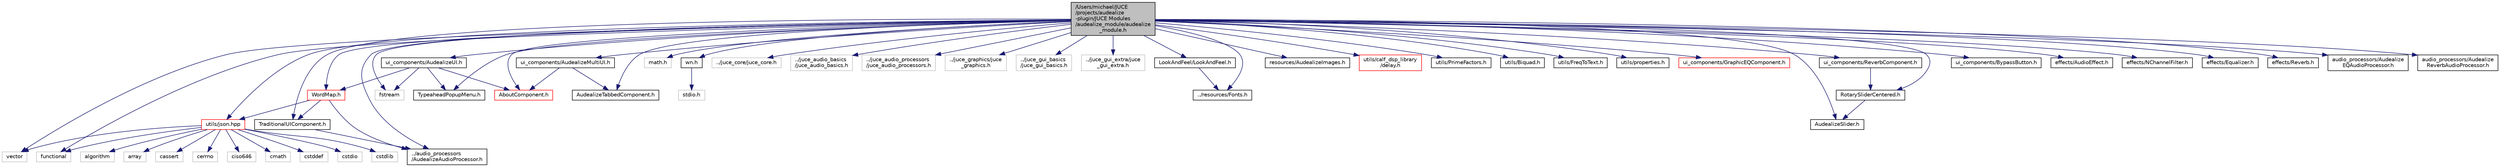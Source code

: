 digraph "/Users/michael/JUCE/projects/audealize-plugin/JUCE Modules/audealize_module/audealize_module.h"
{
  edge [fontname="Helvetica",fontsize="10",labelfontname="Helvetica",labelfontsize="10"];
  node [fontname="Helvetica",fontsize="10",shape=record];
  Node1 [label="/Users/michael/JUCE\l/projects/audealize\l-plugin/JUCE Modules\l/audealize_module/audealize\l_module.h",height=0.2,width=0.4,color="black", fillcolor="grey75", style="filled", fontcolor="black"];
  Node1 -> Node2 [color="midnightblue",fontsize="10",style="solid",fontname="Helvetica"];
  Node2 [label="vector",height=0.2,width=0.4,color="grey75", fillcolor="white", style="filled"];
  Node1 -> Node3 [color="midnightblue",fontsize="10",style="solid",fontname="Helvetica"];
  Node3 [label="math.h",height=0.2,width=0.4,color="grey75", fillcolor="white", style="filled"];
  Node1 -> Node4 [color="midnightblue",fontsize="10",style="solid",fontname="Helvetica"];
  Node4 [label="fstream",height=0.2,width=0.4,color="grey75", fillcolor="white", style="filled"];
  Node1 -> Node5 [color="midnightblue",fontsize="10",style="solid",fontname="Helvetica"];
  Node5 [label="functional",height=0.2,width=0.4,color="grey75", fillcolor="white", style="filled"];
  Node1 -> Node6 [color="midnightblue",fontsize="10",style="solid",fontname="Helvetica"];
  Node6 [label="wn.h",height=0.2,width=0.4,color="black", fillcolor="white", style="filled",URL="$wn_8h.html"];
  Node6 -> Node7 [color="midnightblue",fontsize="10",style="solid",fontname="Helvetica"];
  Node7 [label="stdio.h",height=0.2,width=0.4,color="grey75", fillcolor="white", style="filled"];
  Node1 -> Node8 [color="midnightblue",fontsize="10",style="solid",fontname="Helvetica"];
  Node8 [label="../juce_core/juce_core.h",height=0.2,width=0.4,color="grey75", fillcolor="white", style="filled"];
  Node1 -> Node9 [color="midnightblue",fontsize="10",style="solid",fontname="Helvetica"];
  Node9 [label="../juce_audio_basics\l/juce_audio_basics.h",height=0.2,width=0.4,color="grey75", fillcolor="white", style="filled"];
  Node1 -> Node10 [color="midnightblue",fontsize="10",style="solid",fontname="Helvetica"];
  Node10 [label="../juce_audio_processors\l/juce_audio_processors.h",height=0.2,width=0.4,color="grey75", fillcolor="white", style="filled"];
  Node1 -> Node11 [color="midnightblue",fontsize="10",style="solid",fontname="Helvetica"];
  Node11 [label="../juce_graphics/juce\l_graphics.h",height=0.2,width=0.4,color="grey75", fillcolor="white", style="filled"];
  Node1 -> Node12 [color="midnightblue",fontsize="10",style="solid",fontname="Helvetica"];
  Node12 [label="../juce_gui_basics\l/juce_gui_basics.h",height=0.2,width=0.4,color="grey75", fillcolor="white", style="filled"];
  Node1 -> Node13 [color="midnightblue",fontsize="10",style="solid",fontname="Helvetica"];
  Node13 [label="../juce_gui_extra/juce\l_gui_extra.h",height=0.2,width=0.4,color="grey75", fillcolor="white", style="filled"];
  Node1 -> Node14 [color="midnightblue",fontsize="10",style="solid",fontname="Helvetica"];
  Node14 [label="LookAndFeel/LookAndFeel.h",height=0.2,width=0.4,color="black", fillcolor="white", style="filled",URL="$_look_and_feel_8h.html"];
  Node14 -> Node15 [color="midnightblue",fontsize="10",style="solid",fontname="Helvetica"];
  Node15 [label="../resources/Fonts.h",height=0.2,width=0.4,color="black", fillcolor="white", style="filled",URL="$_fonts_8h.html"];
  Node1 -> Node16 [color="midnightblue",fontsize="10",style="solid",fontname="Helvetica"];
  Node16 [label="resources/AudealizeImages.h",height=0.2,width=0.4,color="black", fillcolor="white", style="filled",URL="$_audealize_images_8h.html"];
  Node1 -> Node15 [color="midnightblue",fontsize="10",style="solid",fontname="Helvetica"];
  Node1 -> Node17 [color="midnightblue",fontsize="10",style="solid",fontname="Helvetica"];
  Node17 [label="utils/json.hpp",height=0.2,width=0.4,color="red", fillcolor="white", style="filled",URL="$json_8hpp.html"];
  Node17 -> Node18 [color="midnightblue",fontsize="10",style="solid",fontname="Helvetica"];
  Node18 [label="algorithm",height=0.2,width=0.4,color="grey75", fillcolor="white", style="filled"];
  Node17 -> Node19 [color="midnightblue",fontsize="10",style="solid",fontname="Helvetica"];
  Node19 [label="array",height=0.2,width=0.4,color="grey75", fillcolor="white", style="filled"];
  Node17 -> Node20 [color="midnightblue",fontsize="10",style="solid",fontname="Helvetica"];
  Node20 [label="cassert",height=0.2,width=0.4,color="grey75", fillcolor="white", style="filled"];
  Node17 -> Node21 [color="midnightblue",fontsize="10",style="solid",fontname="Helvetica"];
  Node21 [label="cerrno",height=0.2,width=0.4,color="grey75", fillcolor="white", style="filled"];
  Node17 -> Node22 [color="midnightblue",fontsize="10",style="solid",fontname="Helvetica"];
  Node22 [label="ciso646",height=0.2,width=0.4,color="grey75", fillcolor="white", style="filled"];
  Node17 -> Node23 [color="midnightblue",fontsize="10",style="solid",fontname="Helvetica"];
  Node23 [label="cmath",height=0.2,width=0.4,color="grey75", fillcolor="white", style="filled"];
  Node17 -> Node24 [color="midnightblue",fontsize="10",style="solid",fontname="Helvetica"];
  Node24 [label="cstddef",height=0.2,width=0.4,color="grey75", fillcolor="white", style="filled"];
  Node17 -> Node25 [color="midnightblue",fontsize="10",style="solid",fontname="Helvetica"];
  Node25 [label="cstdio",height=0.2,width=0.4,color="grey75", fillcolor="white", style="filled"];
  Node17 -> Node26 [color="midnightblue",fontsize="10",style="solid",fontname="Helvetica"];
  Node26 [label="cstdlib",height=0.2,width=0.4,color="grey75", fillcolor="white", style="filled"];
  Node17 -> Node5 [color="midnightblue",fontsize="10",style="solid",fontname="Helvetica"];
  Node17 -> Node2 [color="midnightblue",fontsize="10",style="solid",fontname="Helvetica"];
  Node1 -> Node27 [color="midnightblue",fontsize="10",style="solid",fontname="Helvetica"];
  Node27 [label="utils/calf_dsp_library\l/delay.h",height=0.2,width=0.4,color="red", fillcolor="white", style="filled",URL="$delay_8h.html"];
  Node1 -> Node28 [color="midnightblue",fontsize="10",style="solid",fontname="Helvetica"];
  Node28 [label="utils/PrimeFactors.h",height=0.2,width=0.4,color="black", fillcolor="white", style="filled",URL="$_prime_factors_8h.html"];
  Node1 -> Node29 [color="midnightblue",fontsize="10",style="solid",fontname="Helvetica"];
  Node29 [label="utils/Biquad.h",height=0.2,width=0.4,color="black", fillcolor="white", style="filled",URL="$_biquad_8h.html"];
  Node1 -> Node30 [color="midnightblue",fontsize="10",style="solid",fontname="Helvetica"];
  Node30 [label="utils/FreqToText.h",height=0.2,width=0.4,color="black", fillcolor="white", style="filled",URL="$_freq_to_text_8h.html"];
  Node1 -> Node31 [color="midnightblue",fontsize="10",style="solid",fontname="Helvetica"];
  Node31 [label="utils/properties.h",height=0.2,width=0.4,color="black", fillcolor="white", style="filled",URL="$properties_8h.html"];
  Node1 -> Node32 [color="midnightblue",fontsize="10",style="solid",fontname="Helvetica"];
  Node32 [label="ui_components/AudealizeUI.h",height=0.2,width=0.4,color="black", fillcolor="white", style="filled",URL="$_audealize_u_i_8h.html"];
  Node32 -> Node4 [color="midnightblue",fontsize="10",style="solid",fontname="Helvetica"];
  Node32 -> Node33 [color="midnightblue",fontsize="10",style="solid",fontname="Helvetica"];
  Node33 [label="AboutComponent.h",height=0.2,width=0.4,color="red", fillcolor="white", style="filled",URL="$_about_component_8h.html"];
  Node32 -> Node34 [color="midnightblue",fontsize="10",style="solid",fontname="Helvetica"];
  Node34 [label="TypeaheadPopupMenu.h",height=0.2,width=0.4,color="black", fillcolor="white", style="filled",URL="$_typeahead_popup_menu_8h.html"];
  Node32 -> Node35 [color="midnightblue",fontsize="10",style="solid",fontname="Helvetica"];
  Node35 [label="WordMap.h",height=0.2,width=0.4,color="red", fillcolor="white", style="filled",URL="$_word_map_8h.html"];
  Node35 -> Node36 [color="midnightblue",fontsize="10",style="solid",fontname="Helvetica"];
  Node36 [label="../audio_processors\l/AudealizeAudioProcessor.h",height=0.2,width=0.4,color="black", fillcolor="white", style="filled",URL="$_audealize_audio_processor_8h.html"];
  Node35 -> Node17 [color="midnightblue",fontsize="10",style="solid",fontname="Helvetica"];
  Node35 -> Node37 [color="midnightblue",fontsize="10",style="solid",fontname="Helvetica"];
  Node37 [label="TraditionalUIComponent.h",height=0.2,width=0.4,color="black", fillcolor="white", style="filled",URL="$_traditional_u_i_component_8h.html"];
  Node37 -> Node36 [color="midnightblue",fontsize="10",style="solid",fontname="Helvetica"];
  Node1 -> Node35 [color="midnightblue",fontsize="10",style="solid",fontname="Helvetica"];
  Node1 -> Node38 [color="midnightblue",fontsize="10",style="solid",fontname="Helvetica"];
  Node38 [label="ui_components/GraphicEQComponent.h",height=0.2,width=0.4,color="red", fillcolor="white", style="filled",URL="$_graphic_e_q_component_8h.html"];
  Node1 -> Node34 [color="midnightblue",fontsize="10",style="solid",fontname="Helvetica"];
  Node1 -> Node37 [color="midnightblue",fontsize="10",style="solid",fontname="Helvetica"];
  Node1 -> Node39 [color="midnightblue",fontsize="10",style="solid",fontname="Helvetica"];
  Node39 [label="ui_components/ReverbComponent.h",height=0.2,width=0.4,color="black", fillcolor="white", style="filled",URL="$_reverb_component_8h.html"];
  Node39 -> Node40 [color="midnightblue",fontsize="10",style="solid",fontname="Helvetica"];
  Node40 [label="RotarySliderCentered.h",height=0.2,width=0.4,color="black", fillcolor="white", style="filled",URL="$_rotary_slider_centered_8h.html"];
  Node40 -> Node41 [color="midnightblue",fontsize="10",style="solid",fontname="Helvetica"];
  Node41 [label="AudealizeSlider.h",height=0.2,width=0.4,color="black", fillcolor="white", style="filled",URL="$_audealize_slider_8h.html"];
  Node1 -> Node42 [color="midnightblue",fontsize="10",style="solid",fontname="Helvetica"];
  Node42 [label="ui_components/AudealizeMultiUI.h",height=0.2,width=0.4,color="black", fillcolor="white", style="filled",URL="$_audealize_multi_u_i_8h.html"];
  Node42 -> Node33 [color="midnightblue",fontsize="10",style="solid",fontname="Helvetica"];
  Node42 -> Node43 [color="midnightblue",fontsize="10",style="solid",fontname="Helvetica"];
  Node43 [label="AudealizeTabbedComponent.h",height=0.2,width=0.4,color="black", fillcolor="white", style="filled",URL="$_audealize_tabbed_component_8h.html"];
  Node1 -> Node43 [color="midnightblue",fontsize="10",style="solid",fontname="Helvetica"];
  Node1 -> Node33 [color="midnightblue",fontsize="10",style="solid",fontname="Helvetica"];
  Node1 -> Node41 [color="midnightblue",fontsize="10",style="solid",fontname="Helvetica"];
  Node1 -> Node40 [color="midnightblue",fontsize="10",style="solid",fontname="Helvetica"];
  Node1 -> Node44 [color="midnightblue",fontsize="10",style="solid",fontname="Helvetica"];
  Node44 [label="ui_components/BypassButton.h",height=0.2,width=0.4,color="black", fillcolor="white", style="filled",URL="$_bypass_button_8h.html"];
  Node1 -> Node45 [color="midnightblue",fontsize="10",style="solid",fontname="Helvetica"];
  Node45 [label="effects/AudioEffect.h",height=0.2,width=0.4,color="black", fillcolor="white", style="filled",URL="$_audio_effect_8h.html"];
  Node1 -> Node46 [color="midnightblue",fontsize="10",style="solid",fontname="Helvetica"];
  Node46 [label="effects/NChannelFilter.h",height=0.2,width=0.4,color="black", fillcolor="white", style="filled",URL="$_n_channel_filter_8h.html"];
  Node1 -> Node47 [color="midnightblue",fontsize="10",style="solid",fontname="Helvetica"];
  Node47 [label="effects/Equalizer.h",height=0.2,width=0.4,color="black", fillcolor="white", style="filled",URL="$_equalizer_8h.html"];
  Node1 -> Node48 [color="midnightblue",fontsize="10",style="solid",fontname="Helvetica"];
  Node48 [label="effects/Reverb.h",height=0.2,width=0.4,color="black", fillcolor="white", style="filled",URL="$_reverb_8h.html"];
  Node1 -> Node49 [color="midnightblue",fontsize="10",style="solid",fontname="Helvetica"];
  Node49 [label="audio_processors/Audealize\lEQAudioProcessor.h",height=0.2,width=0.4,color="black", fillcolor="white", style="filled",URL="$_audealize_e_q_audio_processor_8h.html"];
  Node1 -> Node50 [color="midnightblue",fontsize="10",style="solid",fontname="Helvetica"];
  Node50 [label="audio_processors/Audealize\lReverbAudioProcessor.h",height=0.2,width=0.4,color="black", fillcolor="white", style="filled",URL="$_audealize_reverb_audio_processor_8h.html"];
  Node1 -> Node36 [color="midnightblue",fontsize="10",style="solid",fontname="Helvetica"];
}
